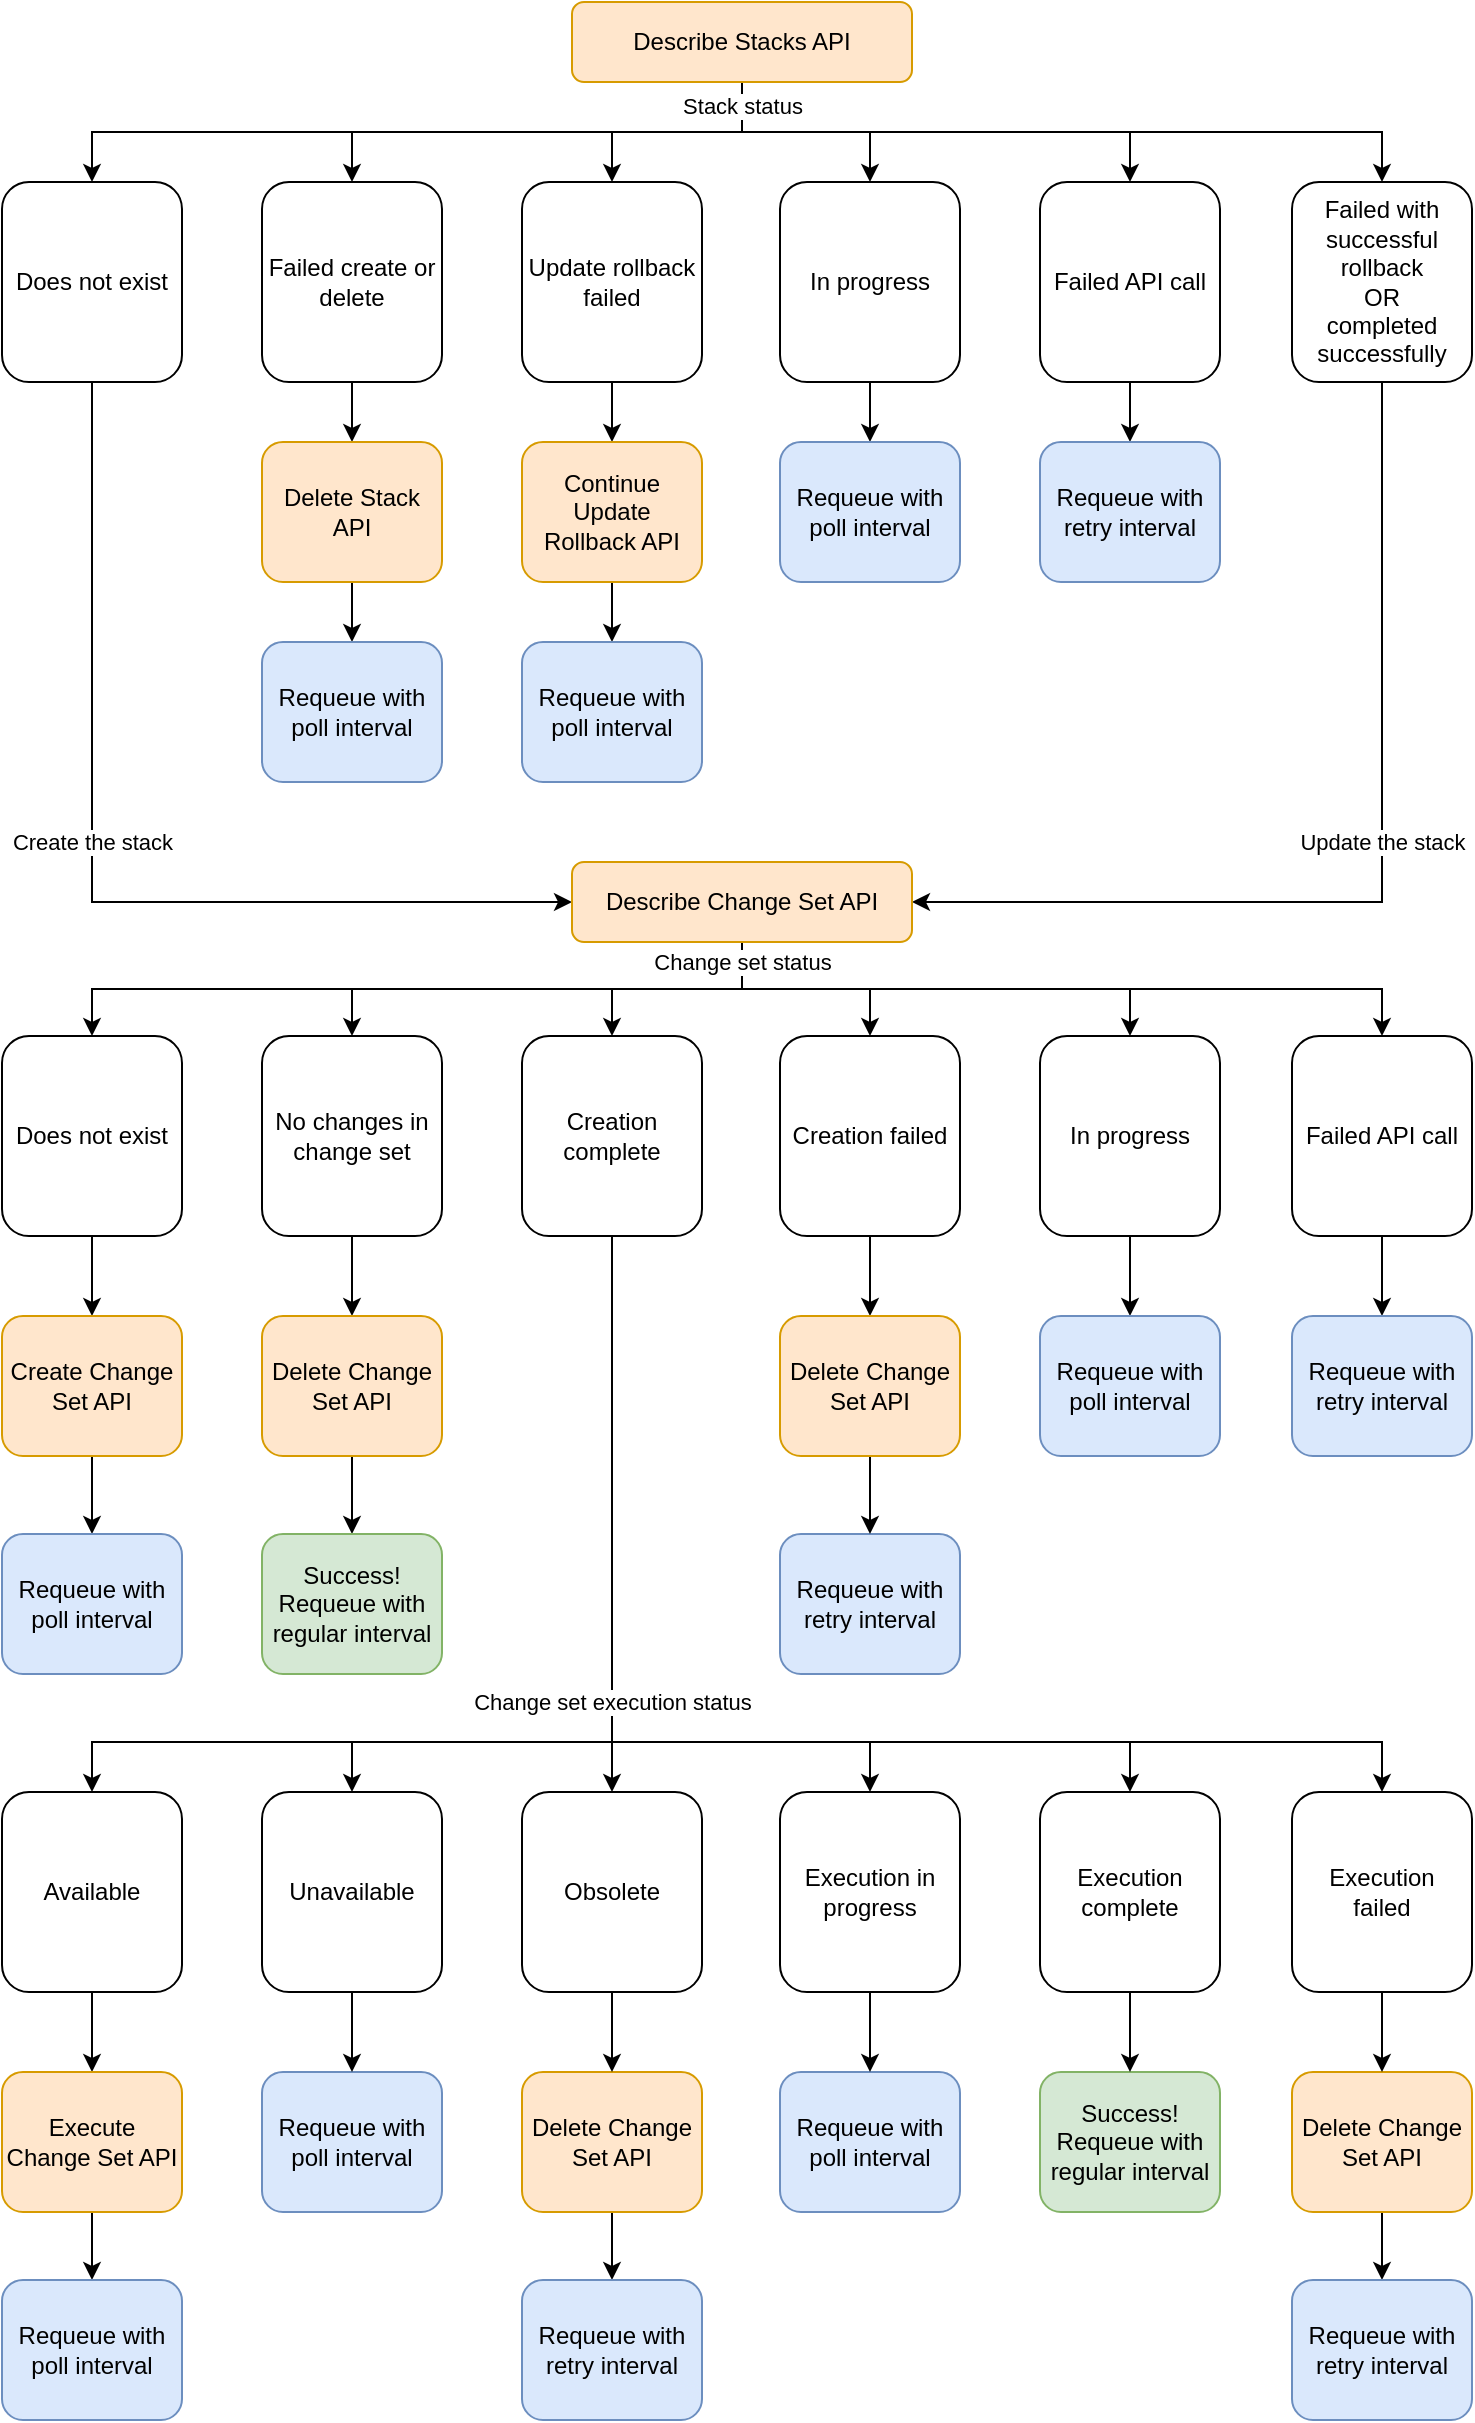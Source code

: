 <mxfile version="20.8.16" type="device" pages="2"><diagram id="C5RBs43oDa-KdzZeNtuy" name="Regular Loop"><mxGraphModel dx="2954" dy="1128" grid="1" gridSize="10" guides="1" tooltips="1" connect="1" arrows="1" fold="1" page="1" pageScale="1" pageWidth="850" pageHeight="1400" math="0" shadow="0"><root><mxCell id="WIyWlLk6GJQsqaUBKTNV-0"/><mxCell id="WIyWlLk6GJQsqaUBKTNV-1" parent="WIyWlLk6GJQsqaUBKTNV-0"/><mxCell id="ulqR6Hc4SmiKuR69ry2m-8" style="edgeStyle=orthogonalEdgeStyle;rounded=0;orthogonalLoop=1;jettySize=auto;html=1;entryX=0.5;entryY=0;entryDx=0;entryDy=0;exitX=0.5;exitY=1;exitDx=0;exitDy=0;" edge="1" parent="WIyWlLk6GJQsqaUBKTNV-1" source="1LV7r3UCMzU9TJKew27x-15" target="ulqR6Hc4SmiKuR69ry2m-1"><mxGeometry relative="1" as="geometry"/></mxCell><mxCell id="ulqR6Hc4SmiKuR69ry2m-9" style="edgeStyle=orthogonalEdgeStyle;rounded=0;orthogonalLoop=1;jettySize=auto;html=1;entryX=0.5;entryY=0;entryDx=0;entryDy=0;exitX=0.5;exitY=1;exitDx=0;exitDy=0;" edge="1" parent="WIyWlLk6GJQsqaUBKTNV-1" source="1LV7r3UCMzU9TJKew27x-15" target="ulqR6Hc4SmiKuR69ry2m-2"><mxGeometry relative="1" as="geometry"/></mxCell><mxCell id="ulqR6Hc4SmiKuR69ry2m-10" style="edgeStyle=orthogonalEdgeStyle;rounded=0;orthogonalLoop=1;jettySize=auto;html=1;" edge="1" parent="WIyWlLk6GJQsqaUBKTNV-1" source="1LV7r3UCMzU9TJKew27x-15" target="ulqR6Hc4SmiKuR69ry2m-3"><mxGeometry relative="1" as="geometry"/></mxCell><mxCell id="ulqR6Hc4SmiKuR69ry2m-11" style="edgeStyle=orthogonalEdgeStyle;rounded=0;orthogonalLoop=1;jettySize=auto;html=1;entryX=0.5;entryY=0;entryDx=0;entryDy=0;exitX=0.5;exitY=1;exitDx=0;exitDy=0;" edge="1" parent="WIyWlLk6GJQsqaUBKTNV-1" source="1LV7r3UCMzU9TJKew27x-15" target="ulqR6Hc4SmiKuR69ry2m-4"><mxGeometry relative="1" as="geometry"/></mxCell><mxCell id="ulqR6Hc4SmiKuR69ry2m-12" style="edgeStyle=orthogonalEdgeStyle;rounded=0;orthogonalLoop=1;jettySize=auto;html=1;exitX=0.5;exitY=1;exitDx=0;exitDy=0;" edge="1" parent="WIyWlLk6GJQsqaUBKTNV-1" source="1LV7r3UCMzU9TJKew27x-15" target="ulqR6Hc4SmiKuR69ry2m-5"><mxGeometry relative="1" as="geometry"/></mxCell><mxCell id="ulqR6Hc4SmiKuR69ry2m-13" value="Stack status" style="edgeStyle=orthogonalEdgeStyle;rounded=0;orthogonalLoop=1;jettySize=auto;html=1;entryX=0.5;entryY=0;entryDx=0;entryDy=0;exitX=0.5;exitY=1;exitDx=0;exitDy=0;" edge="1" parent="WIyWlLk6GJQsqaUBKTNV-1" source="1LV7r3UCMzU9TJKew27x-15" target="ulqR6Hc4SmiKuR69ry2m-6"><mxGeometry x="-0.902" relative="1" as="geometry"><mxPoint as="offset"/></mxGeometry></mxCell><mxCell id="1LV7r3UCMzU9TJKew27x-15" value="Describe Stacks API" style="rounded=1;whiteSpace=wrap;html=1;fontSize=12;glass=0;strokeWidth=1;shadow=0;fillColor=#ffe6cc;strokeColor=#d79b00;" parent="WIyWlLk6GJQsqaUBKTNV-1" vertex="1"><mxGeometry x="340" y="20" width="170" height="40" as="geometry"/></mxCell><mxCell id="ulqR6Hc4SmiKuR69ry2m-33" value="Create the stack" style="edgeStyle=orthogonalEdgeStyle;rounded=0;orthogonalLoop=1;jettySize=auto;html=1;entryX=0;entryY=0.5;entryDx=0;entryDy=0;exitX=0.5;exitY=1;exitDx=0;exitDy=0;" edge="1" parent="WIyWlLk6GJQsqaUBKTNV-1" source="ulqR6Hc4SmiKuR69ry2m-1" target="ulqR6Hc4SmiKuR69ry2m-29"><mxGeometry x="-0.08" relative="1" as="geometry"><mxPoint as="offset"/></mxGeometry></mxCell><mxCell id="ulqR6Hc4SmiKuR69ry2m-1" value="Does not exist" style="rounded=1;whiteSpace=wrap;html=1;fontSize=12;glass=0;strokeWidth=1;shadow=0;spacing=4;spacingTop=8;spacingBottom=8;" vertex="1" parent="WIyWlLk6GJQsqaUBKTNV-1"><mxGeometry x="55" y="110" width="90" height="100" as="geometry"/></mxCell><mxCell id="ulqR6Hc4SmiKuR69ry2m-20" style="edgeStyle=orthogonalEdgeStyle;rounded=0;orthogonalLoop=1;jettySize=auto;html=1;entryX=0.5;entryY=0;entryDx=0;entryDy=0;" edge="1" parent="WIyWlLk6GJQsqaUBKTNV-1" source="ulqR6Hc4SmiKuR69ry2m-2" target="ulqR6Hc4SmiKuR69ry2m-18"><mxGeometry relative="1" as="geometry"/></mxCell><mxCell id="ulqR6Hc4SmiKuR69ry2m-2" value="Failed create or delete" style="rounded=1;whiteSpace=wrap;html=1;fontSize=12;glass=0;strokeWidth=1;shadow=0;" vertex="1" parent="WIyWlLk6GJQsqaUBKTNV-1"><mxGeometry x="185" y="110" width="90" height="100" as="geometry"/></mxCell><mxCell id="ulqR6Hc4SmiKuR69ry2m-16" style="edgeStyle=orthogonalEdgeStyle;rounded=0;orthogonalLoop=1;jettySize=auto;html=1;entryX=0.5;entryY=0;entryDx=0;entryDy=0;" edge="1" parent="WIyWlLk6GJQsqaUBKTNV-1" source="ulqR6Hc4SmiKuR69ry2m-3" target="ulqR6Hc4SmiKuR69ry2m-14"><mxGeometry relative="1" as="geometry"/></mxCell><mxCell id="ulqR6Hc4SmiKuR69ry2m-3" value="Update rollback failed" style="rounded=1;whiteSpace=wrap;html=1;fontSize=12;glass=0;strokeWidth=1;shadow=0;" vertex="1" parent="WIyWlLk6GJQsqaUBKTNV-1"><mxGeometry x="315" y="110" width="90" height="100" as="geometry"/></mxCell><mxCell id="ulqR6Hc4SmiKuR69ry2m-32" value="Update the stack" style="edgeStyle=orthogonalEdgeStyle;rounded=0;orthogonalLoop=1;jettySize=auto;html=1;entryX=1;entryY=0.5;entryDx=0;entryDy=0;exitX=0.5;exitY=1;exitDx=0;exitDy=0;" edge="1" parent="WIyWlLk6GJQsqaUBKTNV-1" source="ulqR6Hc4SmiKuR69ry2m-4" target="ulqR6Hc4SmiKuR69ry2m-29"><mxGeometry x="-0.071" relative="1" as="geometry"><mxPoint as="offset"/></mxGeometry></mxCell><mxCell id="ulqR6Hc4SmiKuR69ry2m-4" value="Failed with successful rollback&lt;br&gt;OR&lt;br&gt;completed successfully" style="rounded=1;whiteSpace=wrap;html=1;fontSize=12;glass=0;strokeWidth=1;shadow=0;" vertex="1" parent="WIyWlLk6GJQsqaUBKTNV-1"><mxGeometry x="700" y="110" width="90" height="100" as="geometry"/></mxCell><mxCell id="ulqR6Hc4SmiKuR69ry2m-25" style="edgeStyle=orthogonalEdgeStyle;rounded=0;orthogonalLoop=1;jettySize=auto;html=1;entryX=0.5;entryY=0;entryDx=0;entryDy=0;" edge="1" parent="WIyWlLk6GJQsqaUBKTNV-1" source="ulqR6Hc4SmiKuR69ry2m-5" target="ulqR6Hc4SmiKuR69ry2m-22"><mxGeometry relative="1" as="geometry"/></mxCell><mxCell id="ulqR6Hc4SmiKuR69ry2m-5" value="In progress" style="rounded=1;whiteSpace=wrap;html=1;fontSize=12;glass=0;strokeWidth=1;shadow=0;" vertex="1" parent="WIyWlLk6GJQsqaUBKTNV-1"><mxGeometry x="444" y="110" width="90" height="100" as="geometry"/></mxCell><mxCell id="ulqR6Hc4SmiKuR69ry2m-28" style="edgeStyle=orthogonalEdgeStyle;rounded=0;orthogonalLoop=1;jettySize=auto;html=1;entryX=0.5;entryY=0;entryDx=0;entryDy=0;" edge="1" parent="WIyWlLk6GJQsqaUBKTNV-1" source="ulqR6Hc4SmiKuR69ry2m-6" target="ulqR6Hc4SmiKuR69ry2m-26"><mxGeometry relative="1" as="geometry"/></mxCell><mxCell id="ulqR6Hc4SmiKuR69ry2m-6" value="Failed API call" style="rounded=1;whiteSpace=wrap;html=1;fontSize=12;glass=0;strokeWidth=1;shadow=0;" vertex="1" parent="WIyWlLk6GJQsqaUBKTNV-1"><mxGeometry x="574" y="110" width="90" height="100" as="geometry"/></mxCell><mxCell id="ulqR6Hc4SmiKuR69ry2m-17" style="edgeStyle=orthogonalEdgeStyle;rounded=0;orthogonalLoop=1;jettySize=auto;html=1;entryX=0.5;entryY=0;entryDx=0;entryDy=0;" edge="1" parent="WIyWlLk6GJQsqaUBKTNV-1" source="ulqR6Hc4SmiKuR69ry2m-14" target="ulqR6Hc4SmiKuR69ry2m-15"><mxGeometry relative="1" as="geometry"/></mxCell><mxCell id="ulqR6Hc4SmiKuR69ry2m-14" value="Continue Update Rollback API" style="rounded=1;whiteSpace=wrap;html=1;fontSize=12;glass=0;strokeWidth=1;shadow=0;fillColor=#ffe6cc;strokeColor=#d79b00;" vertex="1" parent="WIyWlLk6GJQsqaUBKTNV-1"><mxGeometry x="315" y="240" width="90" height="70" as="geometry"/></mxCell><mxCell id="ulqR6Hc4SmiKuR69ry2m-15" value="Requeue with poll interval" style="rounded=1;whiteSpace=wrap;html=1;fontSize=12;glass=0;strokeWidth=1;shadow=0;fillColor=#dae8fc;strokeColor=#6c8ebf;" vertex="1" parent="WIyWlLk6GJQsqaUBKTNV-1"><mxGeometry x="315" y="340" width="90" height="70" as="geometry"/></mxCell><mxCell id="ulqR6Hc4SmiKuR69ry2m-21" style="edgeStyle=orthogonalEdgeStyle;rounded=0;orthogonalLoop=1;jettySize=auto;html=1;entryX=0.5;entryY=0;entryDx=0;entryDy=0;" edge="1" parent="WIyWlLk6GJQsqaUBKTNV-1" source="ulqR6Hc4SmiKuR69ry2m-18" target="ulqR6Hc4SmiKuR69ry2m-19"><mxGeometry relative="1" as="geometry"/></mxCell><mxCell id="ulqR6Hc4SmiKuR69ry2m-18" value="Delete Stack API" style="rounded=1;whiteSpace=wrap;html=1;fontSize=12;glass=0;strokeWidth=1;shadow=0;fillColor=#ffe6cc;strokeColor=#d79b00;" vertex="1" parent="WIyWlLk6GJQsqaUBKTNV-1"><mxGeometry x="185" y="240" width="90" height="70" as="geometry"/></mxCell><mxCell id="ulqR6Hc4SmiKuR69ry2m-19" value="Requeue with poll interval" style="rounded=1;whiteSpace=wrap;html=1;fontSize=12;glass=0;strokeWidth=1;shadow=0;fillColor=#dae8fc;strokeColor=#6c8ebf;" vertex="1" parent="WIyWlLk6GJQsqaUBKTNV-1"><mxGeometry x="185" y="340" width="90" height="70" as="geometry"/></mxCell><mxCell id="ulqR6Hc4SmiKuR69ry2m-22" value="Requeue with poll interval" style="rounded=1;whiteSpace=wrap;html=1;fontSize=12;glass=0;strokeWidth=1;shadow=0;fillColor=#dae8fc;strokeColor=#6c8ebf;" vertex="1" parent="WIyWlLk6GJQsqaUBKTNV-1"><mxGeometry x="444" y="240" width="90" height="70" as="geometry"/></mxCell><mxCell id="ulqR6Hc4SmiKuR69ry2m-26" value="Requeue with retry interval" style="rounded=1;whiteSpace=wrap;html=1;fontSize=12;glass=0;strokeWidth=1;shadow=0;fillColor=#dae8fc;strokeColor=#6c8ebf;" vertex="1" parent="WIyWlLk6GJQsqaUBKTNV-1"><mxGeometry x="574" y="240" width="90" height="70" as="geometry"/></mxCell><mxCell id="ulqR6Hc4SmiKuR69ry2m-86" style="edgeStyle=orthogonalEdgeStyle;rounded=0;orthogonalLoop=1;jettySize=auto;html=1;entryX=0.5;entryY=0;entryDx=0;entryDy=0;exitX=0.5;exitY=1;exitDx=0;exitDy=0;" edge="1" parent="WIyWlLk6GJQsqaUBKTNV-1" source="ulqR6Hc4SmiKuR69ry2m-29" target="ulqR6Hc4SmiKuR69ry2m-80"><mxGeometry relative="1" as="geometry"/></mxCell><mxCell id="ulqR6Hc4SmiKuR69ry2m-87" style="edgeStyle=orthogonalEdgeStyle;rounded=0;orthogonalLoop=1;jettySize=auto;html=1;exitX=0.5;exitY=1;exitDx=0;exitDy=0;" edge="1" parent="WIyWlLk6GJQsqaUBKTNV-1" source="ulqR6Hc4SmiKuR69ry2m-29" target="ulqR6Hc4SmiKuR69ry2m-66"><mxGeometry relative="1" as="geometry"/></mxCell><mxCell id="ulqR6Hc4SmiKuR69ry2m-88" style="edgeStyle=orthogonalEdgeStyle;rounded=0;orthogonalLoop=1;jettySize=auto;html=1;" edge="1" parent="WIyWlLk6GJQsqaUBKTNV-1" source="ulqR6Hc4SmiKuR69ry2m-29" target="ulqR6Hc4SmiKuR69ry2m-85"><mxGeometry relative="1" as="geometry"/></mxCell><mxCell id="ulqR6Hc4SmiKuR69ry2m-89" style="edgeStyle=orthogonalEdgeStyle;rounded=0;orthogonalLoop=1;jettySize=auto;html=1;" edge="1" parent="WIyWlLk6GJQsqaUBKTNV-1" source="ulqR6Hc4SmiKuR69ry2m-29" target="ulqR6Hc4SmiKuR69ry2m-67"><mxGeometry relative="1" as="geometry"/></mxCell><mxCell id="ulqR6Hc4SmiKuR69ry2m-90" style="edgeStyle=orthogonalEdgeStyle;rounded=0;orthogonalLoop=1;jettySize=auto;html=1;exitX=0.5;exitY=1;exitDx=0;exitDy=0;" edge="1" parent="WIyWlLk6GJQsqaUBKTNV-1" source="ulqR6Hc4SmiKuR69ry2m-29" target="ulqR6Hc4SmiKuR69ry2m-65"><mxGeometry relative="1" as="geometry"/></mxCell><mxCell id="ulqR6Hc4SmiKuR69ry2m-91" value="Change set status" style="edgeStyle=orthogonalEdgeStyle;rounded=0;orthogonalLoop=1;jettySize=auto;html=1;exitX=0.5;exitY=1;exitDx=0;exitDy=0;" edge="1" parent="WIyWlLk6GJQsqaUBKTNV-1" source="ulqR6Hc4SmiKuR69ry2m-29" target="ulqR6Hc4SmiKuR69ry2m-35"><mxGeometry x="-0.946" relative="1" as="geometry"><mxPoint as="offset"/></mxGeometry></mxCell><mxCell id="ulqR6Hc4SmiKuR69ry2m-29" value="Describe Change Set API" style="rounded=1;whiteSpace=wrap;html=1;fontSize=12;glass=0;strokeWidth=1;shadow=0;fillColor=#ffe6cc;strokeColor=#d79b00;" vertex="1" parent="WIyWlLk6GJQsqaUBKTNV-1"><mxGeometry x="340" y="450" width="170" height="40" as="geometry"/></mxCell><mxCell id="ulqR6Hc4SmiKuR69ry2m-63" style="edgeStyle=orthogonalEdgeStyle;rounded=0;orthogonalLoop=1;jettySize=auto;html=1;entryX=0.5;entryY=0;entryDx=0;entryDy=0;" edge="1" parent="WIyWlLk6GJQsqaUBKTNV-1" source="ulqR6Hc4SmiKuR69ry2m-34" target="ulqR6Hc4SmiKuR69ry2m-61"><mxGeometry relative="1" as="geometry"/></mxCell><mxCell id="ulqR6Hc4SmiKuR69ry2m-34" value="Available" style="rounded=1;whiteSpace=wrap;html=1;fontSize=12;glass=0;strokeWidth=1;shadow=0;spacing=4;spacingTop=8;spacingBottom=8;" vertex="1" parent="WIyWlLk6GJQsqaUBKTNV-1"><mxGeometry x="55" y="915" width="90" height="100" as="geometry"/></mxCell><mxCell id="ulqR6Hc4SmiKuR69ry2m-40" style="edgeStyle=orthogonalEdgeStyle;rounded=0;orthogonalLoop=1;jettySize=auto;html=1;entryX=0.5;entryY=0;entryDx=0;entryDy=0;" edge="1" parent="WIyWlLk6GJQsqaUBKTNV-1" source="ulqR6Hc4SmiKuR69ry2m-35" target="ulqR6Hc4SmiKuR69ry2m-39"><mxGeometry relative="1" as="geometry"/></mxCell><mxCell id="ulqR6Hc4SmiKuR69ry2m-35" value="Failed API call" style="rounded=1;whiteSpace=wrap;html=1;fontSize=12;glass=0;strokeWidth=1;shadow=0;spacing=4;spacingTop=8;spacingBottom=8;" vertex="1" parent="WIyWlLk6GJQsqaUBKTNV-1"><mxGeometry x="700" y="537" width="90" height="100" as="geometry"/></mxCell><mxCell id="ulqR6Hc4SmiKuR69ry2m-39" value="Requeue with retry interval" style="rounded=1;whiteSpace=wrap;html=1;fontSize=12;glass=0;strokeWidth=1;shadow=0;fillColor=#dae8fc;strokeColor=#6c8ebf;" vertex="1" parent="WIyWlLk6GJQsqaUBKTNV-1"><mxGeometry x="700" y="677" width="90" height="70" as="geometry"/></mxCell><mxCell id="ulqR6Hc4SmiKuR69ry2m-51" value="Execution failed" style="rounded=1;whiteSpace=wrap;html=1;fontSize=12;glass=0;strokeWidth=1;shadow=0;spacing=4;spacingTop=8;spacingBottom=8;" vertex="1" parent="WIyWlLk6GJQsqaUBKTNV-1"><mxGeometry x="700" y="915" width="90" height="100" as="geometry"/></mxCell><mxCell id="ulqR6Hc4SmiKuR69ry2m-55" style="edgeStyle=orthogonalEdgeStyle;rounded=0;orthogonalLoop=1;jettySize=auto;html=1;entryX=0.5;entryY=0;entryDx=0;entryDy=0;" edge="1" parent="WIyWlLk6GJQsqaUBKTNV-1" source="ulqR6Hc4SmiKuR69ry2m-52" target="ulqR6Hc4SmiKuR69ry2m-54"><mxGeometry relative="1" as="geometry"/></mxCell><mxCell id="ulqR6Hc4SmiKuR69ry2m-52" value="Delete Change Set API" style="rounded=1;whiteSpace=wrap;html=1;fontSize=12;glass=0;strokeWidth=1;shadow=0;fillColor=#ffe6cc;strokeColor=#d79b00;" vertex="1" parent="WIyWlLk6GJQsqaUBKTNV-1"><mxGeometry x="700" y="1055" width="90" height="70" as="geometry"/></mxCell><mxCell id="ulqR6Hc4SmiKuR69ry2m-53" style="edgeStyle=orthogonalEdgeStyle;rounded=0;orthogonalLoop=1;jettySize=auto;html=1;entryX=0.5;entryY=0;entryDx=0;entryDy=0;" edge="1" parent="WIyWlLk6GJQsqaUBKTNV-1" source="ulqR6Hc4SmiKuR69ry2m-51" target="ulqR6Hc4SmiKuR69ry2m-52"><mxGeometry relative="1" as="geometry"/></mxCell><mxCell id="ulqR6Hc4SmiKuR69ry2m-54" value="Requeue with retry interval" style="rounded=1;whiteSpace=wrap;html=1;fontSize=12;glass=0;strokeWidth=1;shadow=0;fillColor=#dae8fc;strokeColor=#6c8ebf;" vertex="1" parent="WIyWlLk6GJQsqaUBKTNV-1"><mxGeometry x="700" y="1159" width="90" height="70" as="geometry"/></mxCell><mxCell id="ulqR6Hc4SmiKuR69ry2m-36" value="Execution complete" style="rounded=1;whiteSpace=wrap;html=1;fontSize=12;glass=0;strokeWidth=1;shadow=0;spacing=4;spacingTop=8;spacingBottom=8;" vertex="1" parent="WIyWlLk6GJQsqaUBKTNV-1"><mxGeometry x="574" y="915" width="90" height="100" as="geometry"/></mxCell><mxCell id="ulqR6Hc4SmiKuR69ry2m-37" value="Success!&lt;br&gt;Requeue with regular interval" style="rounded=1;whiteSpace=wrap;html=1;fontSize=12;glass=0;strokeWidth=1;shadow=0;fillColor=#d5e8d4;strokeColor=#82b366;" vertex="1" parent="WIyWlLk6GJQsqaUBKTNV-1"><mxGeometry x="574" y="1055" width="90" height="70" as="geometry"/></mxCell><mxCell id="ulqR6Hc4SmiKuR69ry2m-38" style="edgeStyle=orthogonalEdgeStyle;rounded=0;orthogonalLoop=1;jettySize=auto;html=1;entryX=0.5;entryY=0;entryDx=0;entryDy=0;" edge="1" parent="WIyWlLk6GJQsqaUBKTNV-1" source="ulqR6Hc4SmiKuR69ry2m-36" target="ulqR6Hc4SmiKuR69ry2m-37"><mxGeometry relative="1" as="geometry"/></mxCell><mxCell id="ulqR6Hc4SmiKuR69ry2m-44" value="Unavailable" style="rounded=1;whiteSpace=wrap;html=1;fontSize=12;glass=0;strokeWidth=1;shadow=0;spacing=4;spacingTop=8;spacingBottom=8;" vertex="1" parent="WIyWlLk6GJQsqaUBKTNV-1"><mxGeometry x="185" y="915" width="90" height="100" as="geometry"/></mxCell><mxCell id="ulqR6Hc4SmiKuR69ry2m-45" value="Requeue with poll interval" style="rounded=1;whiteSpace=wrap;html=1;fontSize=12;glass=0;strokeWidth=1;shadow=0;fillColor=#dae8fc;strokeColor=#6c8ebf;" vertex="1" parent="WIyWlLk6GJQsqaUBKTNV-1"><mxGeometry x="185" y="1055" width="90" height="70" as="geometry"/></mxCell><mxCell id="ulqR6Hc4SmiKuR69ry2m-46" style="edgeStyle=orthogonalEdgeStyle;rounded=0;orthogonalLoop=1;jettySize=auto;html=1;" edge="1" parent="WIyWlLk6GJQsqaUBKTNV-1" source="ulqR6Hc4SmiKuR69ry2m-44" target="ulqR6Hc4SmiKuR69ry2m-45"><mxGeometry relative="1" as="geometry"/></mxCell><mxCell id="ulqR6Hc4SmiKuR69ry2m-56" value="Obsolete" style="rounded=1;whiteSpace=wrap;html=1;fontSize=12;glass=0;strokeWidth=1;shadow=0;spacing=4;spacingTop=8;spacingBottom=8;" vertex="1" parent="WIyWlLk6GJQsqaUBKTNV-1"><mxGeometry x="315" y="915" width="90" height="100" as="geometry"/></mxCell><mxCell id="ulqR6Hc4SmiKuR69ry2m-57" style="edgeStyle=orthogonalEdgeStyle;rounded=0;orthogonalLoop=1;jettySize=auto;html=1;entryX=0.5;entryY=0;entryDx=0;entryDy=0;" edge="1" parent="WIyWlLk6GJQsqaUBKTNV-1" source="ulqR6Hc4SmiKuR69ry2m-58" target="ulqR6Hc4SmiKuR69ry2m-60"><mxGeometry relative="1" as="geometry"/></mxCell><mxCell id="ulqR6Hc4SmiKuR69ry2m-58" value="Delete Change Set API" style="rounded=1;whiteSpace=wrap;html=1;fontSize=12;glass=0;strokeWidth=1;shadow=0;fillColor=#ffe6cc;strokeColor=#d79b00;" vertex="1" parent="WIyWlLk6GJQsqaUBKTNV-1"><mxGeometry x="315" y="1055" width="90" height="70" as="geometry"/></mxCell><mxCell id="ulqR6Hc4SmiKuR69ry2m-59" style="edgeStyle=orthogonalEdgeStyle;rounded=0;orthogonalLoop=1;jettySize=auto;html=1;entryX=0.5;entryY=0;entryDx=0;entryDy=0;" edge="1" parent="WIyWlLk6GJQsqaUBKTNV-1" source="ulqR6Hc4SmiKuR69ry2m-56" target="ulqR6Hc4SmiKuR69ry2m-58"><mxGeometry relative="1" as="geometry"/></mxCell><mxCell id="ulqR6Hc4SmiKuR69ry2m-60" value="Requeue with retry interval" style="rounded=1;whiteSpace=wrap;html=1;fontSize=12;glass=0;strokeWidth=1;shadow=0;fillColor=#dae8fc;strokeColor=#6c8ebf;" vertex="1" parent="WIyWlLk6GJQsqaUBKTNV-1"><mxGeometry x="315" y="1159" width="90" height="70" as="geometry"/></mxCell><mxCell id="ulqR6Hc4SmiKuR69ry2m-64" style="edgeStyle=orthogonalEdgeStyle;rounded=0;orthogonalLoop=1;jettySize=auto;html=1;entryX=0.5;entryY=0;entryDx=0;entryDy=0;" edge="1" parent="WIyWlLk6GJQsqaUBKTNV-1" source="ulqR6Hc4SmiKuR69ry2m-61" target="ulqR6Hc4SmiKuR69ry2m-62"><mxGeometry relative="1" as="geometry"/></mxCell><mxCell id="ulqR6Hc4SmiKuR69ry2m-61" value="Execute Change Set API" style="rounded=1;whiteSpace=wrap;html=1;fontSize=12;glass=0;strokeWidth=1;shadow=0;fillColor=#ffe6cc;strokeColor=#d79b00;" vertex="1" parent="WIyWlLk6GJQsqaUBKTNV-1"><mxGeometry x="55" y="1055" width="90" height="70" as="geometry"/></mxCell><mxCell id="ulqR6Hc4SmiKuR69ry2m-62" value="Requeue with poll interval" style="rounded=1;whiteSpace=wrap;html=1;fontSize=12;glass=0;strokeWidth=1;shadow=0;fillColor=#dae8fc;strokeColor=#6c8ebf;" vertex="1" parent="WIyWlLk6GJQsqaUBKTNV-1"><mxGeometry x="55" y="1159" width="90" height="70" as="geometry"/></mxCell><mxCell id="ulqR6Hc4SmiKuR69ry2m-41" value="Execution in progress" style="rounded=1;whiteSpace=wrap;html=1;fontSize=12;glass=0;strokeWidth=1;shadow=0;spacing=4;spacingTop=8;spacingBottom=8;container=0;" vertex="1" parent="WIyWlLk6GJQsqaUBKTNV-1"><mxGeometry x="444" y="915" width="90" height="100" as="geometry"/></mxCell><mxCell id="ulqR6Hc4SmiKuR69ry2m-42" value="Requeue with poll interval" style="rounded=1;whiteSpace=wrap;html=1;fontSize=12;glass=0;strokeWidth=1;shadow=0;fillColor=#dae8fc;strokeColor=#6c8ebf;container=0;" vertex="1" parent="WIyWlLk6GJQsqaUBKTNV-1"><mxGeometry x="444" y="1055" width="90" height="70" as="geometry"/></mxCell><mxCell id="ulqR6Hc4SmiKuR69ry2m-43" style="edgeStyle=orthogonalEdgeStyle;rounded=0;orthogonalLoop=1;jettySize=auto;html=1;entryX=0.5;entryY=0;entryDx=0;entryDy=0;" edge="1" parent="WIyWlLk6GJQsqaUBKTNV-1" source="ulqR6Hc4SmiKuR69ry2m-41" target="ulqR6Hc4SmiKuR69ry2m-42"><mxGeometry relative="1" as="geometry"/></mxCell><mxCell id="ulqR6Hc4SmiKuR69ry2m-79" style="edgeStyle=orthogonalEdgeStyle;rounded=0;orthogonalLoop=1;jettySize=auto;html=1;" edge="1" parent="WIyWlLk6GJQsqaUBKTNV-1" source="ulqR6Hc4SmiKuR69ry2m-65" target="ulqR6Hc4SmiKuR69ry2m-78"><mxGeometry relative="1" as="geometry"/></mxCell><mxCell id="ulqR6Hc4SmiKuR69ry2m-65" value="In progress" style="rounded=1;whiteSpace=wrap;html=1;fontSize=12;glass=0;strokeWidth=1;shadow=0;spacing=4;spacingTop=8;spacingBottom=8;" vertex="1" parent="WIyWlLk6GJQsqaUBKTNV-1"><mxGeometry x="574" y="537" width="90" height="100" as="geometry"/></mxCell><mxCell id="ulqR6Hc4SmiKuR69ry2m-71" style="edgeStyle=orthogonalEdgeStyle;rounded=0;orthogonalLoop=1;jettySize=auto;html=1;entryX=0.5;entryY=0;entryDx=0;entryDy=0;" edge="1" parent="WIyWlLk6GJQsqaUBKTNV-1" source="ulqR6Hc4SmiKuR69ry2m-66" target="ulqR6Hc4SmiKuR69ry2m-69"><mxGeometry relative="1" as="geometry"/></mxCell><mxCell id="ulqR6Hc4SmiKuR69ry2m-66" value="No changes in change set" style="rounded=1;whiteSpace=wrap;html=1;fontSize=12;glass=0;strokeWidth=1;shadow=0;spacing=4;spacingTop=8;spacingBottom=8;" vertex="1" parent="WIyWlLk6GJQsqaUBKTNV-1"><mxGeometry x="185" y="537" width="90" height="100" as="geometry"/></mxCell><mxCell id="ulqR6Hc4SmiKuR69ry2m-76" style="edgeStyle=orthogonalEdgeStyle;rounded=0;orthogonalLoop=1;jettySize=auto;html=1;entryX=0.5;entryY=0;entryDx=0;entryDy=0;" edge="1" parent="WIyWlLk6GJQsqaUBKTNV-1" source="ulqR6Hc4SmiKuR69ry2m-67" target="ulqR6Hc4SmiKuR69ry2m-75"><mxGeometry relative="1" as="geometry"/></mxCell><mxCell id="ulqR6Hc4SmiKuR69ry2m-67" value="Creation failed" style="rounded=1;whiteSpace=wrap;html=1;fontSize=12;glass=0;strokeWidth=1;shadow=0;spacing=4;spacingTop=8;spacingBottom=8;" vertex="1" parent="WIyWlLk6GJQsqaUBKTNV-1"><mxGeometry x="444" y="537" width="90" height="100" as="geometry"/></mxCell><mxCell id="ulqR6Hc4SmiKuR69ry2m-72" style="edgeStyle=orthogonalEdgeStyle;rounded=0;orthogonalLoop=1;jettySize=auto;html=1;entryX=0.5;entryY=0;entryDx=0;entryDy=0;" edge="1" parent="WIyWlLk6GJQsqaUBKTNV-1" source="ulqR6Hc4SmiKuR69ry2m-69" target="ulqR6Hc4SmiKuR69ry2m-70"><mxGeometry relative="1" as="geometry"/></mxCell><mxCell id="ulqR6Hc4SmiKuR69ry2m-69" value="Delete Change Set API" style="rounded=1;whiteSpace=wrap;html=1;fontSize=12;glass=0;strokeWidth=1;shadow=0;fillColor=#ffe6cc;strokeColor=#d79b00;" vertex="1" parent="WIyWlLk6GJQsqaUBKTNV-1"><mxGeometry x="185" y="677" width="90" height="70" as="geometry"/></mxCell><mxCell id="ulqR6Hc4SmiKuR69ry2m-70" value="Success!&lt;br&gt;Requeue with regular interval" style="rounded=1;whiteSpace=wrap;html=1;fontSize=12;glass=0;strokeWidth=1;shadow=0;fillColor=#d5e8d4;strokeColor=#82b366;" vertex="1" parent="WIyWlLk6GJQsqaUBKTNV-1"><mxGeometry x="185" y="786" width="90" height="70" as="geometry"/></mxCell><mxCell id="ulqR6Hc4SmiKuR69ry2m-74" value="Requeue with retry interval" style="rounded=1;whiteSpace=wrap;html=1;fontSize=12;glass=0;strokeWidth=1;shadow=0;fillColor=#dae8fc;strokeColor=#6c8ebf;" vertex="1" parent="WIyWlLk6GJQsqaUBKTNV-1"><mxGeometry x="444" y="786" width="90" height="70" as="geometry"/></mxCell><mxCell id="ulqR6Hc4SmiKuR69ry2m-77" style="edgeStyle=orthogonalEdgeStyle;rounded=0;orthogonalLoop=1;jettySize=auto;html=1;" edge="1" parent="WIyWlLk6GJQsqaUBKTNV-1" source="ulqR6Hc4SmiKuR69ry2m-75" target="ulqR6Hc4SmiKuR69ry2m-74"><mxGeometry relative="1" as="geometry"/></mxCell><mxCell id="ulqR6Hc4SmiKuR69ry2m-75" value="Delete Change Set API" style="rounded=1;whiteSpace=wrap;html=1;fontSize=12;glass=0;strokeWidth=1;shadow=0;fillColor=#ffe6cc;strokeColor=#d79b00;" vertex="1" parent="WIyWlLk6GJQsqaUBKTNV-1"><mxGeometry x="444" y="677" width="90" height="70" as="geometry"/></mxCell><mxCell id="ulqR6Hc4SmiKuR69ry2m-78" value="Requeue with poll interval" style="rounded=1;whiteSpace=wrap;html=1;fontSize=12;glass=0;strokeWidth=1;shadow=0;fillColor=#dae8fc;strokeColor=#6c8ebf;" vertex="1" parent="WIyWlLk6GJQsqaUBKTNV-1"><mxGeometry x="574" y="677" width="90" height="70" as="geometry"/></mxCell><mxCell id="ulqR6Hc4SmiKuR69ry2m-83" style="edgeStyle=orthogonalEdgeStyle;rounded=0;orthogonalLoop=1;jettySize=auto;html=1;entryX=0.5;entryY=0;entryDx=0;entryDy=0;" edge="1" parent="WIyWlLk6GJQsqaUBKTNV-1" source="ulqR6Hc4SmiKuR69ry2m-80" target="ulqR6Hc4SmiKuR69ry2m-81"><mxGeometry relative="1" as="geometry"/></mxCell><mxCell id="ulqR6Hc4SmiKuR69ry2m-80" value="Does not exist" style="rounded=1;whiteSpace=wrap;html=1;fontSize=12;glass=0;strokeWidth=1;shadow=0;spacing=4;spacingTop=8;spacingBottom=8;" vertex="1" parent="WIyWlLk6GJQsqaUBKTNV-1"><mxGeometry x="55" y="537" width="90" height="100" as="geometry"/></mxCell><mxCell id="ulqR6Hc4SmiKuR69ry2m-84" style="edgeStyle=orthogonalEdgeStyle;rounded=0;orthogonalLoop=1;jettySize=auto;html=1;" edge="1" parent="WIyWlLk6GJQsqaUBKTNV-1" source="ulqR6Hc4SmiKuR69ry2m-81" target="ulqR6Hc4SmiKuR69ry2m-82"><mxGeometry relative="1" as="geometry"/></mxCell><mxCell id="ulqR6Hc4SmiKuR69ry2m-81" value="Create Change Set API" style="rounded=1;whiteSpace=wrap;html=1;fontSize=12;glass=0;strokeWidth=1;shadow=0;fillColor=#ffe6cc;strokeColor=#d79b00;" vertex="1" parent="WIyWlLk6GJQsqaUBKTNV-1"><mxGeometry x="55" y="677" width="90" height="70" as="geometry"/></mxCell><mxCell id="ulqR6Hc4SmiKuR69ry2m-82" value="Requeue with poll interval" style="rounded=1;whiteSpace=wrap;html=1;fontSize=12;glass=0;strokeWidth=1;shadow=0;fillColor=#dae8fc;strokeColor=#6c8ebf;" vertex="1" parent="WIyWlLk6GJQsqaUBKTNV-1"><mxGeometry x="55" y="786" width="90" height="70" as="geometry"/></mxCell><mxCell id="ulqR6Hc4SmiKuR69ry2m-92" style="edgeStyle=orthogonalEdgeStyle;rounded=0;orthogonalLoop=1;jettySize=auto;html=1;" edge="1" parent="WIyWlLk6GJQsqaUBKTNV-1" source="ulqR6Hc4SmiKuR69ry2m-85" target="ulqR6Hc4SmiKuR69ry2m-34"><mxGeometry relative="1" as="geometry"><Array as="points"><mxPoint x="360" y="890"/><mxPoint x="100" y="890"/></Array></mxGeometry></mxCell><mxCell id="ulqR6Hc4SmiKuR69ry2m-93" style="edgeStyle=orthogonalEdgeStyle;rounded=0;orthogonalLoop=1;jettySize=auto;html=1;" edge="1" parent="WIyWlLk6GJQsqaUBKTNV-1" source="ulqR6Hc4SmiKuR69ry2m-85" target="ulqR6Hc4SmiKuR69ry2m-44"><mxGeometry relative="1" as="geometry"><Array as="points"><mxPoint x="360" y="890"/><mxPoint x="230" y="890"/></Array></mxGeometry></mxCell><mxCell id="ulqR6Hc4SmiKuR69ry2m-94" style="edgeStyle=orthogonalEdgeStyle;rounded=0;orthogonalLoop=1;jettySize=auto;html=1;" edge="1" parent="WIyWlLk6GJQsqaUBKTNV-1" source="ulqR6Hc4SmiKuR69ry2m-85" target="ulqR6Hc4SmiKuR69ry2m-56"><mxGeometry relative="1" as="geometry"/></mxCell><mxCell id="ulqR6Hc4SmiKuR69ry2m-95" style="edgeStyle=orthogonalEdgeStyle;rounded=0;orthogonalLoop=1;jettySize=auto;html=1;entryX=0.5;entryY=0;entryDx=0;entryDy=0;" edge="1" parent="WIyWlLk6GJQsqaUBKTNV-1" source="ulqR6Hc4SmiKuR69ry2m-85" target="ulqR6Hc4SmiKuR69ry2m-41"><mxGeometry relative="1" as="geometry"><Array as="points"><mxPoint x="360" y="890"/><mxPoint x="489" y="890"/></Array></mxGeometry></mxCell><mxCell id="ulqR6Hc4SmiKuR69ry2m-96" style="edgeStyle=orthogonalEdgeStyle;rounded=0;orthogonalLoop=1;jettySize=auto;html=1;" edge="1" parent="WIyWlLk6GJQsqaUBKTNV-1" source="ulqR6Hc4SmiKuR69ry2m-85" target="ulqR6Hc4SmiKuR69ry2m-36"><mxGeometry relative="1" as="geometry"><Array as="points"><mxPoint x="360" y="890"/><mxPoint x="619" y="890"/></Array></mxGeometry></mxCell><mxCell id="ulqR6Hc4SmiKuR69ry2m-97" value="Change set execution status" style="edgeStyle=orthogonalEdgeStyle;rounded=0;orthogonalLoop=1;jettySize=auto;html=1;" edge="1" parent="WIyWlLk6GJQsqaUBKTNV-1" source="ulqR6Hc4SmiKuR69ry2m-85" target="ulqR6Hc4SmiKuR69ry2m-51"><mxGeometry x="-0.297" relative="1" as="geometry"><Array as="points"><mxPoint x="360" y="890"/><mxPoint x="745" y="890"/></Array><mxPoint as="offset"/></mxGeometry></mxCell><mxCell id="ulqR6Hc4SmiKuR69ry2m-85" value="Creation complete" style="rounded=1;whiteSpace=wrap;html=1;fontSize=12;glass=0;strokeWidth=1;shadow=0;spacing=4;spacingTop=8;spacingBottom=8;" vertex="1" parent="WIyWlLk6GJQsqaUBKTNV-1"><mxGeometry x="315" y="537" width="90" height="100" as="geometry"/></mxCell></root></mxGraphModel></diagram><diagram id="FOu3hAt-vUgG2CtuOlUp" name="Deletion Loop"><mxGraphModel dx="2954" dy="1128" grid="1" gridSize="10" guides="1" tooltips="1" connect="1" arrows="1" fold="1" page="1" pageScale="1" pageWidth="850" pageHeight="1400" math="0" shadow="0"><root><mxCell id="0"/><mxCell id="1" parent="0"/><mxCell id="8Fkg3pltuEQ7bfBapwPV-5" style="edgeStyle=orthogonalEdgeStyle;rounded=0;orthogonalLoop=1;jettySize=auto;html=1;entryX=0.5;entryY=0;entryDx=0;entryDy=0;" edge="1" parent="1" source="QG6ceGjtSVcdGbI9iTyq-1" target="clmtGVFKnbIxlBj9YjRT-3"><mxGeometry relative="1" as="geometry"/></mxCell><mxCell id="8Fkg3pltuEQ7bfBapwPV-6" style="edgeStyle=orthogonalEdgeStyle;rounded=0;orthogonalLoop=1;jettySize=auto;html=1;entryX=0.5;entryY=0;entryDx=0;entryDy=0;exitX=0.5;exitY=1;exitDx=0;exitDy=0;" edge="1" parent="1" source="QG6ceGjtSVcdGbI9iTyq-1" target="clmtGVFKnbIxlBj9YjRT-2"><mxGeometry relative="1" as="geometry"><Array as="points"><mxPoint x="425" y="85"/><mxPoint x="295" y="85"/></Array></mxGeometry></mxCell><mxCell id="8Fkg3pltuEQ7bfBapwPV-7" style="edgeStyle=orthogonalEdgeStyle;rounded=0;orthogonalLoop=1;jettySize=auto;html=1;exitX=0.5;exitY=1;exitDx=0;exitDy=0;" edge="1" parent="1" source="QG6ceGjtSVcdGbI9iTyq-1" target="clmtGVFKnbIxlBj9YjRT-1"><mxGeometry relative="1" as="geometry"><Array as="points"><mxPoint x="425" y="85"/><mxPoint x="167" y="85"/></Array></mxGeometry></mxCell><mxCell id="8Fkg3pltuEQ7bfBapwPV-8" style="edgeStyle=orthogonalEdgeStyle;rounded=0;orthogonalLoop=1;jettySize=auto;html=1;exitX=0.5;exitY=1;exitDx=0;exitDy=0;" edge="1" parent="1" source="QG6ceGjtSVcdGbI9iTyq-1" target="clmtGVFKnbIxlBj9YjRT-4"><mxGeometry relative="1" as="geometry"><Array as="points"><mxPoint x="425" y="85"/><mxPoint x="555" y="85"/></Array></mxGeometry></mxCell><mxCell id="8Fkg3pltuEQ7bfBapwPV-9" value="Stack status" style="edgeStyle=orthogonalEdgeStyle;rounded=0;orthogonalLoop=1;jettySize=auto;html=1;exitX=0.5;exitY=1;exitDx=0;exitDy=0;" edge="1" parent="1" source="QG6ceGjtSVcdGbI9iTyq-1" target="clmtGVFKnbIxlBj9YjRT-5"><mxGeometry x="-0.917" relative="1" as="geometry"><Array as="points"><mxPoint x="425" y="85"/><mxPoint x="685" y="85"/></Array><mxPoint as="offset"/></mxGeometry></mxCell><mxCell id="QG6ceGjtSVcdGbI9iTyq-1" value="Describe Stacks API" style="rounded=1;whiteSpace=wrap;html=1;fontSize=12;glass=0;strokeWidth=1;shadow=0;fillColor=#ffe6cc;strokeColor=#d79b00;" vertex="1" parent="1"><mxGeometry x="340" y="17" width="170" height="40" as="geometry"/></mxCell><mxCell id="2_fdWJygNZX_t_Po-4ui-2" style="edgeStyle=orthogonalEdgeStyle;rounded=0;orthogonalLoop=1;jettySize=auto;html=1;entryX=0.5;entryY=0;entryDx=0;entryDy=0;" edge="1" parent="1" source="clmtGVFKnbIxlBj9YjRT-1" target="2_fdWJygNZX_t_Po-4ui-1"><mxGeometry relative="1" as="geometry"/></mxCell><mxCell id="clmtGVFKnbIxlBj9YjRT-1" value="Does not exist" style="rounded=1;whiteSpace=wrap;html=1;fontSize=12;glass=0;strokeWidth=1;shadow=0;spacing=4;spacingTop=8;spacingBottom=8;" vertex="1" parent="1"><mxGeometry x="122" y="112" width="90" height="100" as="geometry"/></mxCell><mxCell id="2_fdWJygNZX_t_Po-4ui-4" style="edgeStyle=orthogonalEdgeStyle;rounded=0;orthogonalLoop=1;jettySize=auto;html=1;entryX=0.5;entryY=0;entryDx=0;entryDy=0;" edge="1" parent="1" source="clmtGVFKnbIxlBj9YjRT-2" target="2_fdWJygNZX_t_Po-4ui-3"><mxGeometry relative="1" as="geometry"/></mxCell><mxCell id="clmtGVFKnbIxlBj9YjRT-2" value="Deletion complete" style="rounded=1;whiteSpace=wrap;html=1;fontSize=12;glass=0;strokeWidth=1;shadow=0;spacing=4;spacingTop=8;spacingBottom=8;" vertex="1" parent="1"><mxGeometry x="250" y="112" width="90" height="100" as="geometry"/></mxCell><mxCell id="T6vxMraRVYa9iLdkTvIP-2" style="edgeStyle=orthogonalEdgeStyle;rounded=0;orthogonalLoop=1;jettySize=auto;html=1;entryX=0.5;entryY=0;entryDx=0;entryDy=0;" edge="1" parent="1" source="clmtGVFKnbIxlBj9YjRT-3" target="T6vxMraRVYa9iLdkTvIP-1"><mxGeometry relative="1" as="geometry"/></mxCell><mxCell id="clmtGVFKnbIxlBj9YjRT-3" value="In progress" style="rounded=1;whiteSpace=wrap;html=1;fontSize=12;glass=0;strokeWidth=1;shadow=0;spacing=4;spacingTop=8;spacingBottom=8;" vertex="1" parent="1"><mxGeometry x="380" y="112" width="90" height="100" as="geometry"/></mxCell><mxCell id="T6vxMraRVYa9iLdkTvIP-4" style="edgeStyle=orthogonalEdgeStyle;rounded=0;orthogonalLoop=1;jettySize=auto;html=1;entryX=0.5;entryY=0;entryDx=0;entryDy=0;" edge="1" parent="1" source="clmtGVFKnbIxlBj9YjRT-4" target="T6vxMraRVYa9iLdkTvIP-3"><mxGeometry relative="1" as="geometry"/></mxCell><mxCell id="clmtGVFKnbIxlBj9YjRT-4" value="Failed API call" style="rounded=1;whiteSpace=wrap;html=1;fontSize=12;glass=0;strokeWidth=1;shadow=0;spacing=4;spacingTop=8;spacingBottom=8;" vertex="1" parent="1"><mxGeometry x="510" y="112" width="90" height="100" as="geometry"/></mxCell><mxCell id="8Fkg3pltuEQ7bfBapwPV-3" style="edgeStyle=orthogonalEdgeStyle;rounded=0;orthogonalLoop=1;jettySize=auto;html=1;entryX=0.5;entryY=0;entryDx=0;entryDy=0;" edge="1" parent="1" source="clmtGVFKnbIxlBj9YjRT-5" target="8Fkg3pltuEQ7bfBapwPV-1"><mxGeometry relative="1" as="geometry"/></mxCell><mxCell id="clmtGVFKnbIxlBj9YjRT-5" value="Failed or complete success" style="rounded=1;whiteSpace=wrap;html=1;fontSize=12;glass=0;strokeWidth=1;shadow=0;spacing=4;spacingTop=8;spacingBottom=8;" vertex="1" parent="1"><mxGeometry x="640" y="112" width="90" height="100" as="geometry"/></mxCell><mxCell id="2_fdWJygNZX_t_Po-4ui-1" value="Success!&lt;br&gt;Requeue with regular interval" style="rounded=1;whiteSpace=wrap;html=1;fontSize=12;glass=0;strokeWidth=1;shadow=0;fillColor=#d5e8d4;strokeColor=#82b366;" vertex="1" parent="1"><mxGeometry x="122" y="240" width="90" height="70" as="geometry"/></mxCell><mxCell id="2_fdWJygNZX_t_Po-4ui-3" value="Success!&lt;br&gt;Requeue with regular interval" style="rounded=1;whiteSpace=wrap;html=1;fontSize=12;glass=0;strokeWidth=1;shadow=0;fillColor=#d5e8d4;strokeColor=#82b366;" vertex="1" parent="1"><mxGeometry x="250" y="240" width="90" height="70" as="geometry"/></mxCell><mxCell id="T6vxMraRVYa9iLdkTvIP-1" value="Requeue with poll interval" style="rounded=1;whiteSpace=wrap;html=1;fontSize=12;glass=0;strokeWidth=1;shadow=0;fillColor=#dae8fc;strokeColor=#6c8ebf;" vertex="1" parent="1"><mxGeometry x="380" y="240" width="90" height="70" as="geometry"/></mxCell><mxCell id="T6vxMraRVYa9iLdkTvIP-3" value="Requeue with retry interval" style="rounded=1;whiteSpace=wrap;html=1;fontSize=12;glass=0;strokeWidth=1;shadow=0;fillColor=#dae8fc;strokeColor=#6c8ebf;" vertex="1" parent="1"><mxGeometry x="510" y="240" width="90" height="70" as="geometry"/></mxCell><mxCell id="8Fkg3pltuEQ7bfBapwPV-4" style="edgeStyle=orthogonalEdgeStyle;rounded=0;orthogonalLoop=1;jettySize=auto;html=1;entryX=0.5;entryY=0;entryDx=0;entryDy=0;" edge="1" parent="1" source="8Fkg3pltuEQ7bfBapwPV-1" target="8Fkg3pltuEQ7bfBapwPV-2"><mxGeometry relative="1" as="geometry"/></mxCell><mxCell id="8Fkg3pltuEQ7bfBapwPV-1" value="Delete Stack API" style="rounded=1;whiteSpace=wrap;html=1;fontSize=12;glass=0;strokeWidth=1;shadow=0;fillColor=#ffe6cc;strokeColor=#d79b00;" vertex="1" parent="1"><mxGeometry x="640" y="240" width="90" height="70" as="geometry"/></mxCell><mxCell id="8Fkg3pltuEQ7bfBapwPV-2" value="Requeue with poll interval" style="rounded=1;whiteSpace=wrap;html=1;fontSize=12;glass=0;strokeWidth=1;shadow=0;fillColor=#dae8fc;strokeColor=#6c8ebf;" vertex="1" parent="1"><mxGeometry x="640" y="340" width="90" height="70" as="geometry"/></mxCell></root></mxGraphModel></diagram></mxfile>